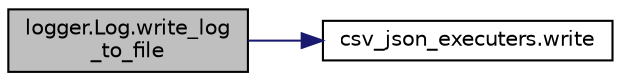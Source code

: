 digraph "logger.Log.write_log_to_file"
{
 // LATEX_PDF_SIZE
  edge [fontname="Helvetica",fontsize="10",labelfontname="Helvetica",labelfontsize="10"];
  node [fontname="Helvetica",fontsize="10",shape=record];
  rankdir="LR";
  Node1 [label="logger.Log.write_log\l_to_file",height=0.2,width=0.4,color="black", fillcolor="grey75", style="filled", fontcolor="black",tooltip=" "];
  Node1 -> Node2 [color="midnightblue",fontsize="10",style="solid",fontname="Helvetica"];
  Node2 [label="csv_json_executers.write",height=0.2,width=0.4,color="black", fillcolor="white", style="filled",URL="$de/dfe/namespacecsv__json__executers_a112c84a716b887426f0fcfa2d6ae0722.html#a112c84a716b887426f0fcfa2d6ae0722",tooltip=" "];
}
